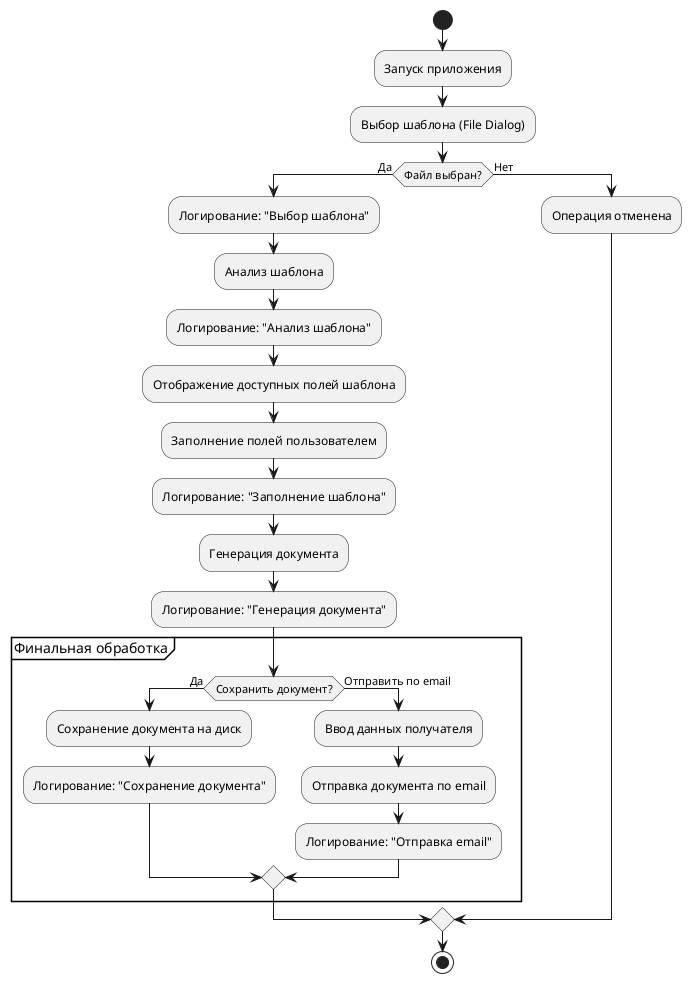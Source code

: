﻿@startuml
start

:Запуск приложения;
:Выбор шаблона (File Dialog);

if (Файл выбран?) then (Да)
  :Логирование: "Выбор шаблона";
  :Анализ шаблона;
  :Логирование: "Анализ шаблона";
  :Отображение доступных полей шаблона;
  :Заполнение полей пользователем;
  :Логирование: "Заполнение шаблона";
  :Генерация документа;
  :Логирование: "Генерация документа";
  
  partition "Финальная обработка" {
    if (Сохранить документ?) then (Да)
      :Сохранение документа на диск;
      :Логирование: "Сохранение документа";
    else (Отправить по email)
      :Ввод данных получателя;
      :Отправка документа по email;
      :Логирование: "Отправка email";
    endif
  }
else (Нет)
  :Операция отменена;
endif

stop
@enduml
